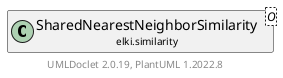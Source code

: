 @startuml
    remove .*\.(Instance|Par|Parameterizer|Factory)$
    set namespaceSeparator none
    hide empty fields
    hide empty methods

    class "<size:14>SharedNearestNeighborSimilarity.Instance\n<size:10>elki.similarity" as elki.similarity.SharedNearestNeighborSimilarity.Instance<O> [[SharedNearestNeighborSimilarity.Instance.html]] {
        -similarityFunction: SharedNearestNeighborSimilarity<? super O>
        +Instance(Relation<O>, SharedNearestNeighborIndex<O>, SharedNearestNeighborSimilarity<? super O>)
        +similarity(DBIDRef, DBIDRef): double
        +getSimilarity(): Similarity<? super O>
    }

    abstract class "<size:14>AbstractIndexBasedSimilarity.Instance\n<size:10>elki.similarity" as elki.similarity.AbstractIndexBasedSimilarity.Instance<O, SharedNearestNeighborIndex<O>> [[AbstractIndexBasedSimilarity.Instance.html]]
    class "<size:14>SharedNearestNeighborSimilarity\n<size:10>elki.similarity" as elki.similarity.SharedNearestNeighborSimilarity<O> [[SharedNearestNeighborSimilarity.html]]

    elki.similarity.AbstractIndexBasedSimilarity.Instance <|-- elki.similarity.SharedNearestNeighborSimilarity.Instance
    elki.similarity.SharedNearestNeighborSimilarity +-- elki.similarity.SharedNearestNeighborSimilarity.Instance

    center footer UMLDoclet 2.0.19, PlantUML 1.2022.8
@enduml
